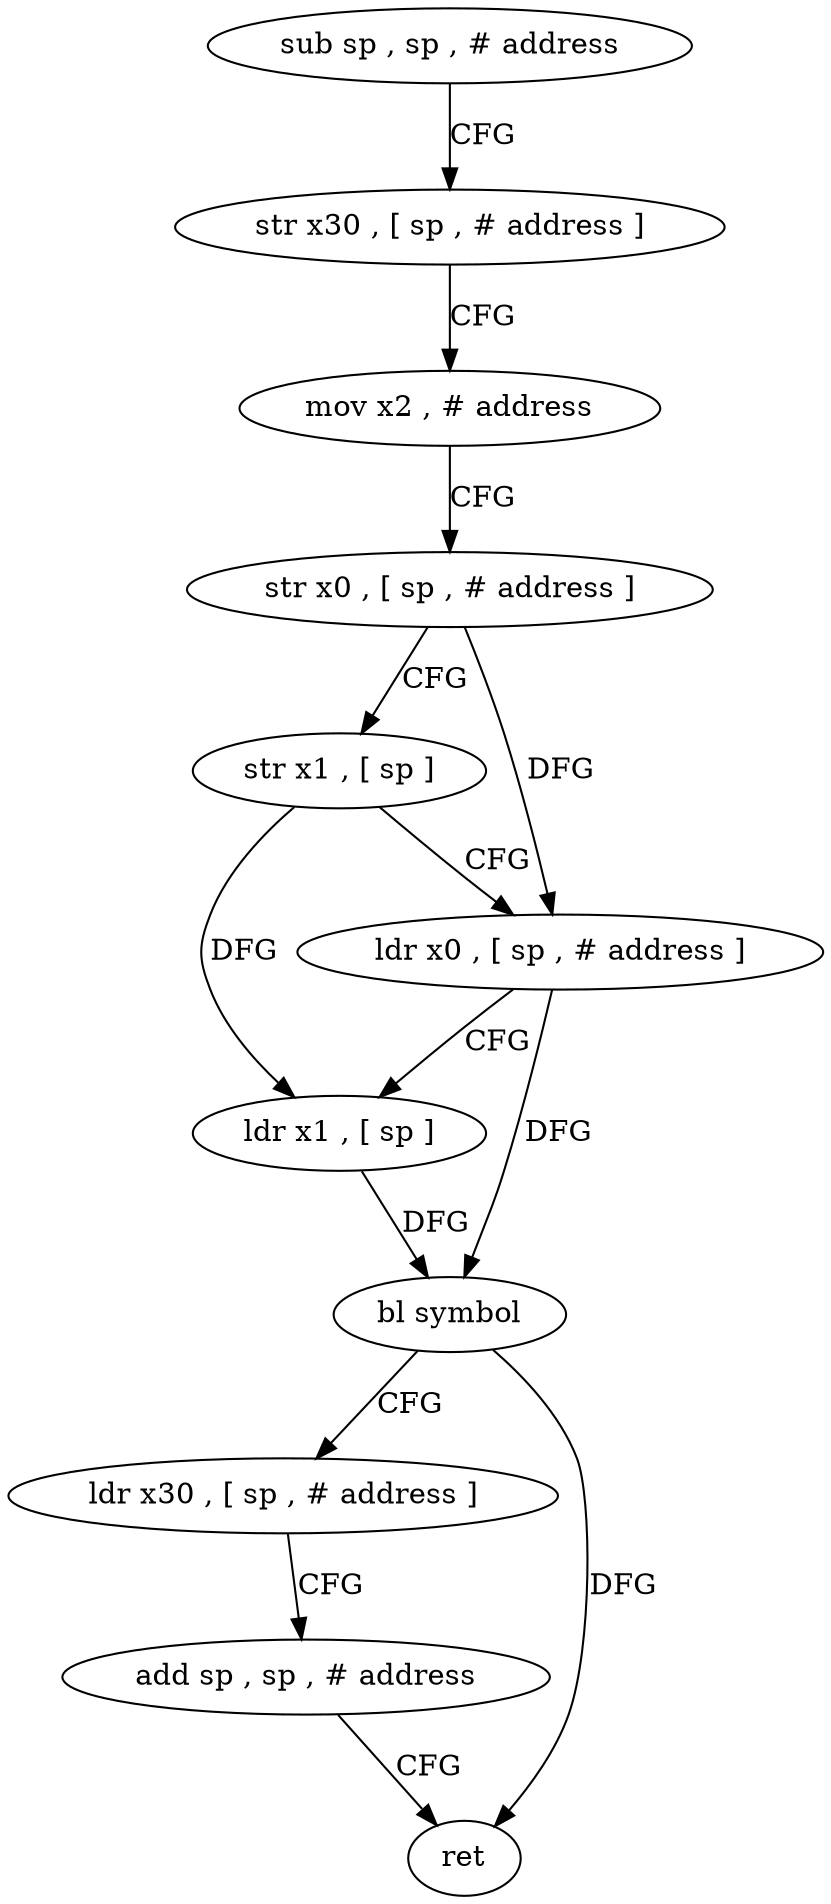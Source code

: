 digraph "func" {
"4317628" [label = "sub sp , sp , # address" ]
"4317632" [label = "str x30 , [ sp , # address ]" ]
"4317636" [label = "mov x2 , # address" ]
"4317640" [label = "str x0 , [ sp , # address ]" ]
"4317644" [label = "str x1 , [ sp ]" ]
"4317648" [label = "ldr x0 , [ sp , # address ]" ]
"4317652" [label = "ldr x1 , [ sp ]" ]
"4317656" [label = "bl symbol" ]
"4317660" [label = "ldr x30 , [ sp , # address ]" ]
"4317664" [label = "add sp , sp , # address" ]
"4317668" [label = "ret" ]
"4317628" -> "4317632" [ label = "CFG" ]
"4317632" -> "4317636" [ label = "CFG" ]
"4317636" -> "4317640" [ label = "CFG" ]
"4317640" -> "4317644" [ label = "CFG" ]
"4317640" -> "4317648" [ label = "DFG" ]
"4317644" -> "4317648" [ label = "CFG" ]
"4317644" -> "4317652" [ label = "DFG" ]
"4317648" -> "4317652" [ label = "CFG" ]
"4317648" -> "4317656" [ label = "DFG" ]
"4317652" -> "4317656" [ label = "DFG" ]
"4317656" -> "4317660" [ label = "CFG" ]
"4317656" -> "4317668" [ label = "DFG" ]
"4317660" -> "4317664" [ label = "CFG" ]
"4317664" -> "4317668" [ label = "CFG" ]
}
